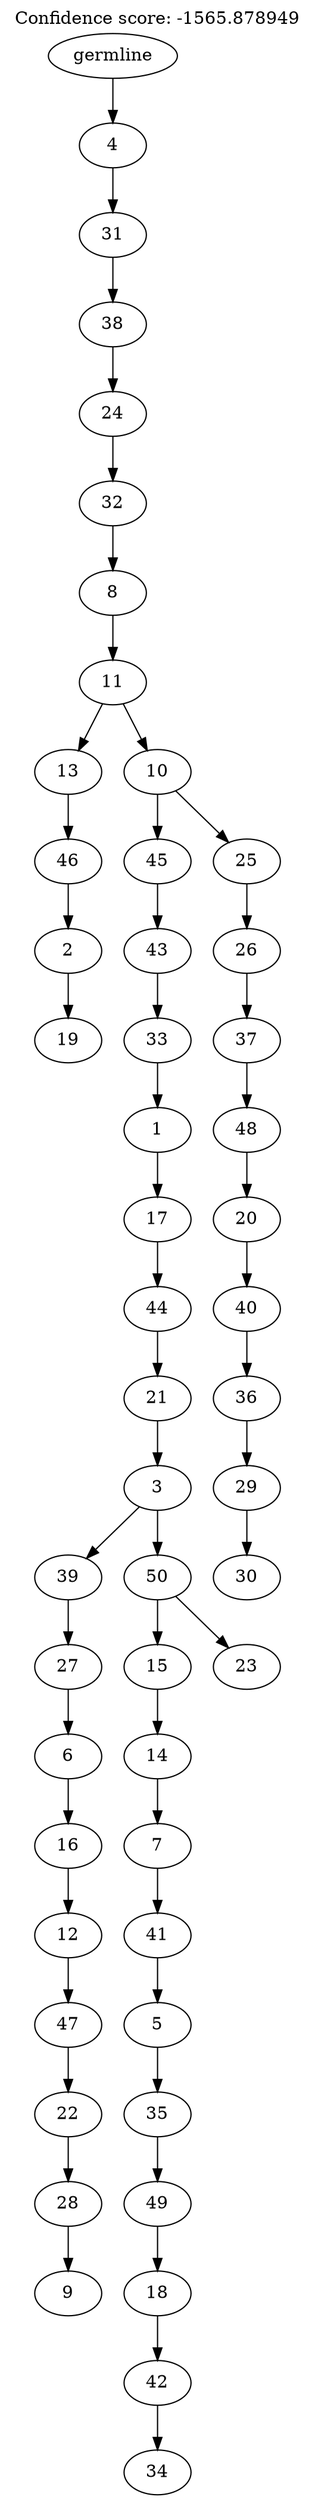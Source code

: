 digraph g {
	"49" -> "50";
	"50" [label="19"];
	"48" -> "49";
	"49" [label="2"];
	"47" -> "48";
	"48" [label="46"];
	"45" -> "46";
	"46" [label="9"];
	"44" -> "45";
	"45" [label="28"];
	"43" -> "44";
	"44" [label="22"];
	"42" -> "43";
	"43" [label="47"];
	"41" -> "42";
	"42" [label="12"];
	"40" -> "41";
	"41" [label="16"];
	"39" -> "40";
	"40" [label="6"];
	"38" -> "39";
	"39" [label="27"];
	"36" -> "37";
	"37" [label="34"];
	"35" -> "36";
	"36" [label="42"];
	"34" -> "35";
	"35" [label="18"];
	"33" -> "34";
	"34" [label="49"];
	"32" -> "33";
	"33" [label="35"];
	"31" -> "32";
	"32" [label="5"];
	"30" -> "31";
	"31" [label="41"];
	"29" -> "30";
	"30" [label="7"];
	"28" -> "29";
	"29" [label="14"];
	"26" -> "27";
	"27" [label="23"];
	"26" -> "28";
	"28" [label="15"];
	"25" -> "26";
	"26" [label="50"];
	"25" -> "38";
	"38" [label="39"];
	"24" -> "25";
	"25" [label="3"];
	"23" -> "24";
	"24" [label="21"];
	"22" -> "23";
	"23" [label="44"];
	"21" -> "22";
	"22" [label="17"];
	"20" -> "21";
	"21" [label="1"];
	"19" -> "20";
	"20" [label="33"];
	"18" -> "19";
	"19" [label="43"];
	"16" -> "17";
	"17" [label="30"];
	"15" -> "16";
	"16" [label="29"];
	"14" -> "15";
	"15" [label="36"];
	"13" -> "14";
	"14" [label="40"];
	"12" -> "13";
	"13" [label="20"];
	"11" -> "12";
	"12" [label="48"];
	"10" -> "11";
	"11" [label="37"];
	"9" -> "10";
	"10" [label="26"];
	"8" -> "9";
	"9" [label="25"];
	"8" -> "18";
	"18" [label="45"];
	"7" -> "8";
	"8" [label="10"];
	"7" -> "47";
	"47" [label="13"];
	"6" -> "7";
	"7" [label="11"];
	"5" -> "6";
	"6" [label="8"];
	"4" -> "5";
	"5" [label="32"];
	"3" -> "4";
	"4" [label="24"];
	"2" -> "3";
	"3" [label="38"];
	"1" -> "2";
	"2" [label="31"];
	"0" -> "1";
	"1" [label="4"];
	"0" [label="germline"];
	labelloc="t";
	label="Confidence score: -1565.878949";
}
